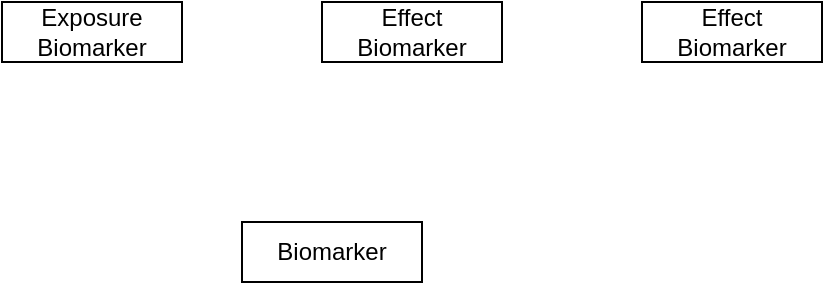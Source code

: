 <mxfile version="21.3.2" type="github">
  <diagram name="Pagina-1" id="ocy3MZR8OTy5_CmRoU82">
    <mxGraphModel dx="1434" dy="796" grid="1" gridSize="10" guides="1" tooltips="1" connect="1" arrows="1" fold="1" page="1" pageScale="1" pageWidth="827" pageHeight="1169" math="0" shadow="0">
      <root>
        <mxCell id="0" />
        <mxCell id="1" parent="0" />
        <mxCell id="tL-yOZdyx55PUgeNAYdP-1" value="Biomarker" style="rounded=0;whiteSpace=wrap;html=1;" parent="1" vertex="1">
          <mxGeometry x="260" y="360" width="90" height="30" as="geometry" />
        </mxCell>
        <mxCell id="tL-yOZdyx55PUgeNAYdP-2" value="Exposure Biomarker" style="rounded=0;whiteSpace=wrap;html=1;" parent="1" vertex="1">
          <mxGeometry x="140" y="250" width="90" height="30" as="geometry" />
        </mxCell>
        <mxCell id="tL-yOZdyx55PUgeNAYdP-4" value="Effect Biomarker" style="rounded=0;whiteSpace=wrap;html=1;" parent="1" vertex="1">
          <mxGeometry x="300" y="250" width="90" height="30" as="geometry" />
        </mxCell>
        <mxCell id="tL-yOZdyx55PUgeNAYdP-5" value="Effect Biomarker" style="rounded=0;whiteSpace=wrap;html=1;" parent="1" vertex="1">
          <mxGeometry x="460" y="250" width="90" height="30" as="geometry" />
        </mxCell>
      </root>
    </mxGraphModel>
  </diagram>
</mxfile>
